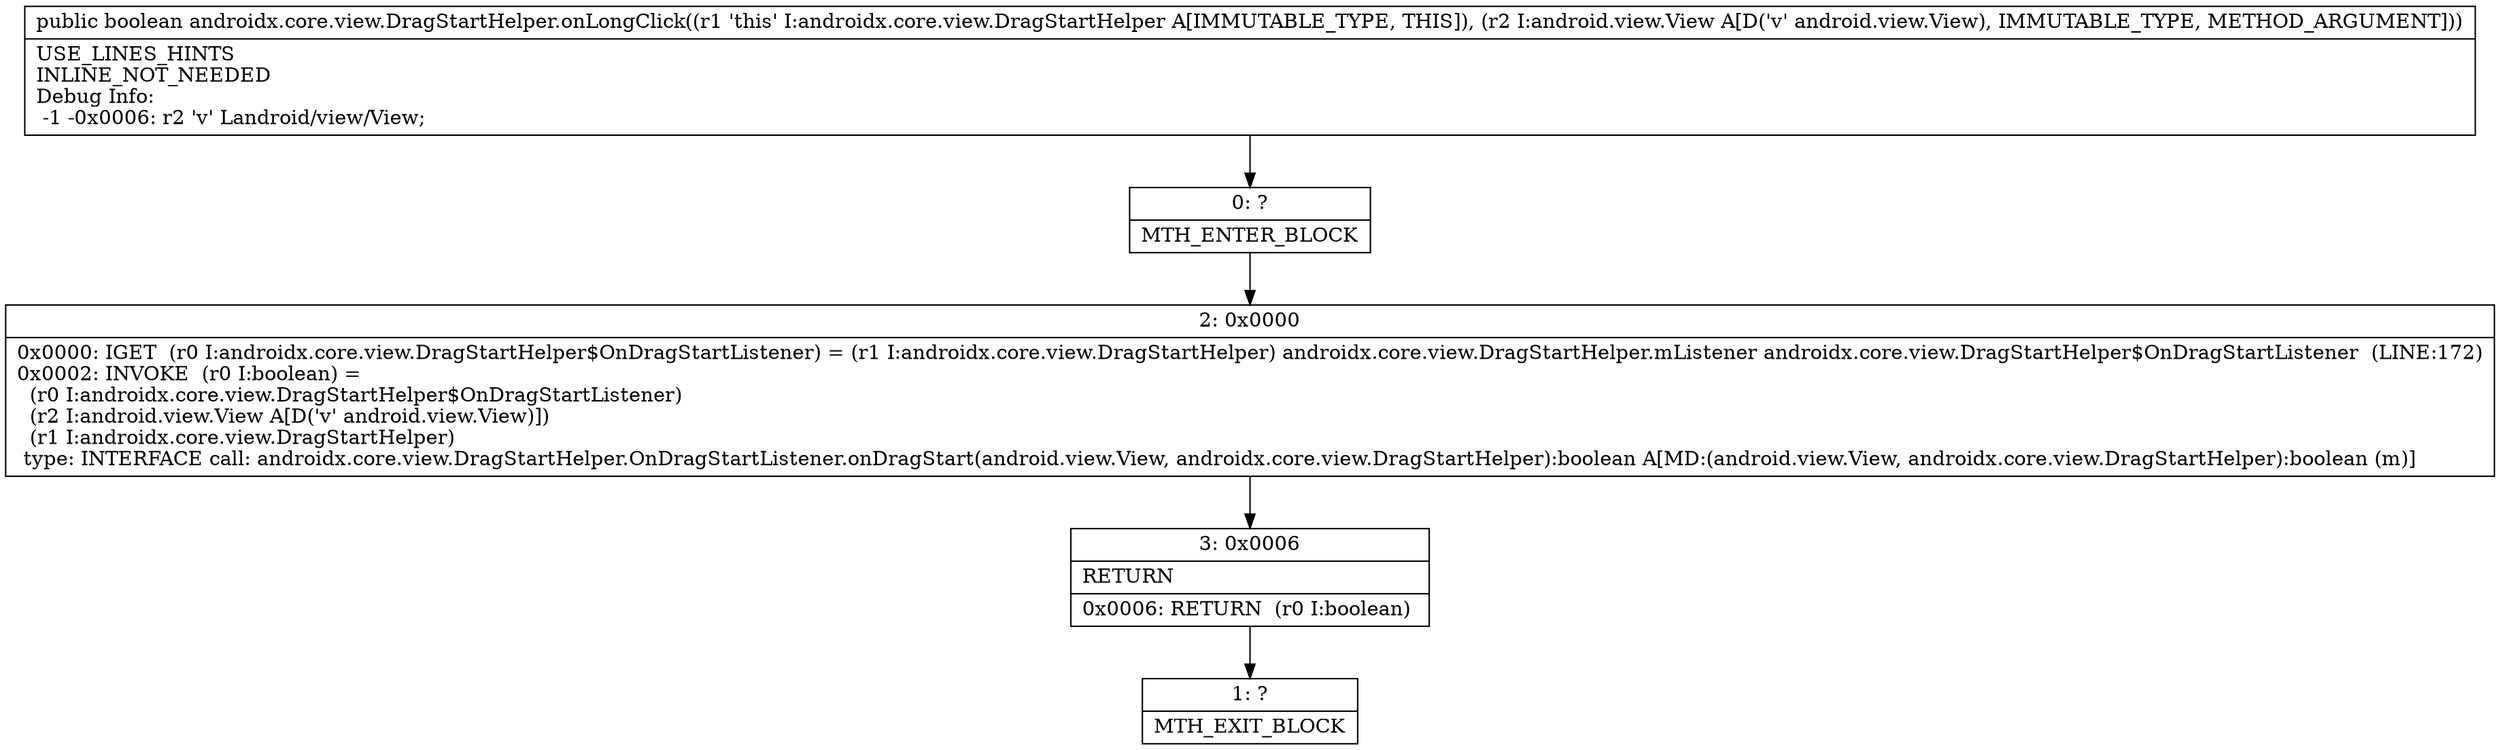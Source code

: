 digraph "CFG forandroidx.core.view.DragStartHelper.onLongClick(Landroid\/view\/View;)Z" {
Node_0 [shape=record,label="{0\:\ ?|MTH_ENTER_BLOCK\l}"];
Node_2 [shape=record,label="{2\:\ 0x0000|0x0000: IGET  (r0 I:androidx.core.view.DragStartHelper$OnDragStartListener) = (r1 I:androidx.core.view.DragStartHelper) androidx.core.view.DragStartHelper.mListener androidx.core.view.DragStartHelper$OnDragStartListener  (LINE:172)\l0x0002: INVOKE  (r0 I:boolean) = \l  (r0 I:androidx.core.view.DragStartHelper$OnDragStartListener)\l  (r2 I:android.view.View A[D('v' android.view.View)])\l  (r1 I:androidx.core.view.DragStartHelper)\l type: INTERFACE call: androidx.core.view.DragStartHelper.OnDragStartListener.onDragStart(android.view.View, androidx.core.view.DragStartHelper):boolean A[MD:(android.view.View, androidx.core.view.DragStartHelper):boolean (m)]\l}"];
Node_3 [shape=record,label="{3\:\ 0x0006|RETURN\l|0x0006: RETURN  (r0 I:boolean) \l}"];
Node_1 [shape=record,label="{1\:\ ?|MTH_EXIT_BLOCK\l}"];
MethodNode[shape=record,label="{public boolean androidx.core.view.DragStartHelper.onLongClick((r1 'this' I:androidx.core.view.DragStartHelper A[IMMUTABLE_TYPE, THIS]), (r2 I:android.view.View A[D('v' android.view.View), IMMUTABLE_TYPE, METHOD_ARGUMENT]))  | USE_LINES_HINTS\lINLINE_NOT_NEEDED\lDebug Info:\l  \-1 \-0x0006: r2 'v' Landroid\/view\/View;\l}"];
MethodNode -> Node_0;Node_0 -> Node_2;
Node_2 -> Node_3;
Node_3 -> Node_1;
}

